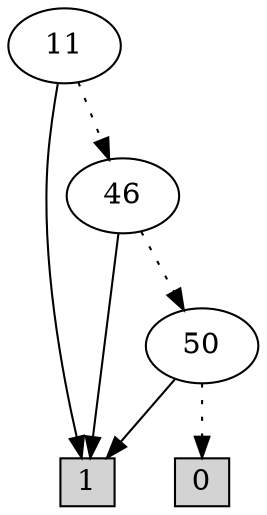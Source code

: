 digraph G {
0 [shape=box, label="0", style=filled, shape=box, height=0.3, width=0.3];
1 [shape=box, label="1", style=filled, shape=box, height=0.3, width=0.3];
877 [label="11"];
877 -> 876 [style=dotted];
877 -> 1 [style=filled];
876 [label="46"];
876 -> 102 [style=dotted];
876 -> 1 [style=filled];
102 [label="50"];
102 -> 0 [style=dotted];
102 -> 1 [style=filled];
}
